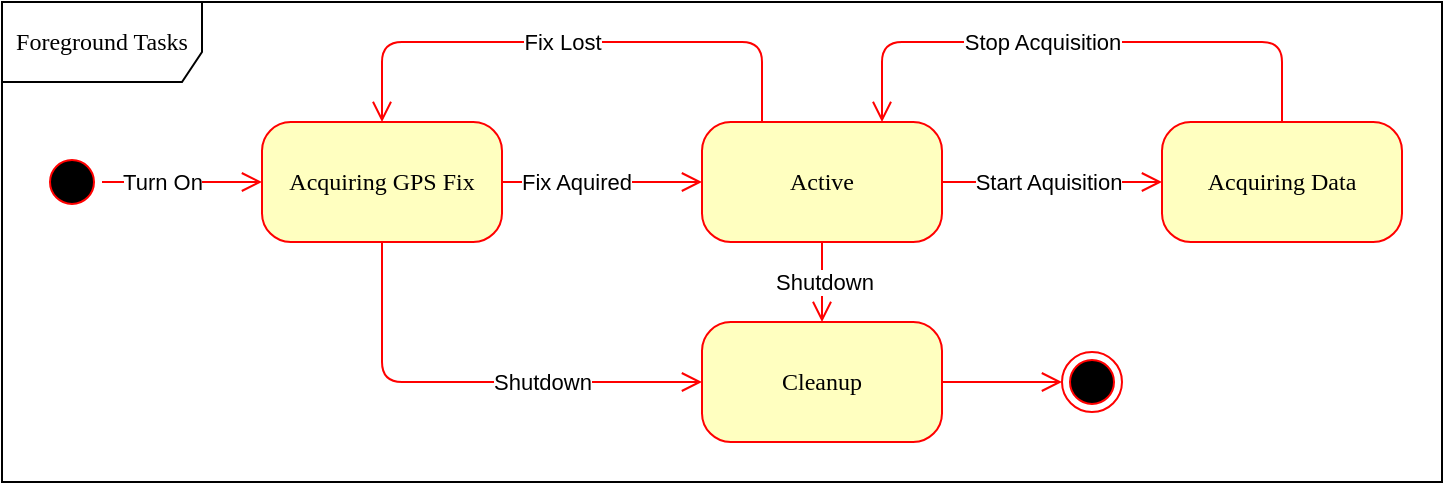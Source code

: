 <mxfile version="17.2.3" type="github">
  <diagram name="Page-1" id="58cdce13-f638-feb5-8d6f-7d28b1aa9fa0">
    <mxGraphModel dx="907" dy="1293" grid="1" gridSize="10" guides="1" tooltips="1" connect="1" arrows="1" fold="1" page="1" pageScale="1" pageWidth="1100" pageHeight="850" background="none" math="0" shadow="0">
      <root>
        <mxCell id="0" />
        <mxCell id="1" parent="0" />
        <mxCell id="E-dEQivBG-XzeHHKCT47-10" value="Foreground Tasks" style="shape=umlFrame;whiteSpace=wrap;html=1;rounded=1;shadow=0;comic=0;labelBackgroundColor=none;strokeWidth=1;fontFamily=Verdana;fontSize=12;align=center;width=100;height=40;" parent="1" vertex="1">
          <mxGeometry x="110" y="60" width="720" height="240" as="geometry" />
        </mxCell>
        <mxCell id="382b91b5511bd0f7-1" value="" style="ellipse;html=1;shape=startState;fillColor=#000000;strokeColor=#ff0000;rounded=1;shadow=0;comic=0;labelBackgroundColor=none;fontFamily=Verdana;fontSize=12;fontColor=#000000;align=center;direction=south;" parent="1" vertex="1">
          <mxGeometry x="130" y="135" width="30" height="30" as="geometry" />
        </mxCell>
        <mxCell id="382b91b5511bd0f7-6" value="Acquiring GPS Fix " style="rounded=1;whiteSpace=wrap;html=1;arcSize=24;fillColor=#ffffc0;strokeColor=#ff0000;shadow=0;comic=0;labelBackgroundColor=none;fontFamily=Verdana;fontSize=12;fontColor=#000000;align=center;" parent="1" vertex="1">
          <mxGeometry x="240" y="120" width="120" height="60" as="geometry" />
        </mxCell>
        <mxCell id="382b91b5511bd0f7-7" value="Cleanup" style="rounded=1;whiteSpace=wrap;html=1;arcSize=24;fillColor=#ffffc0;strokeColor=#ff0000;shadow=0;comic=0;labelBackgroundColor=none;fontFamily=Verdana;fontSize=12;fontColor=#000000;align=center;" parent="1" vertex="1">
          <mxGeometry x="460" y="220" width="120" height="60" as="geometry" />
        </mxCell>
        <mxCell id="2a3bc250acf0617d-9" style="edgeStyle=orthogonalEdgeStyle;html=1;labelBackgroundColor=none;endArrow=open;endSize=8;strokeColor=#ff0000;fontFamily=Verdana;fontSize=12;align=left;" parent="1" source="382b91b5511bd0f7-1" target="382b91b5511bd0f7-6" edge="1">
          <mxGeometry relative="1" as="geometry" />
        </mxCell>
        <mxCell id="E-dEQivBG-XzeHHKCT47-2" value="Turn On" style="edgeLabel;html=1;align=center;verticalAlign=middle;resizable=0;points=[];" parent="2a3bc250acf0617d-9" vertex="1" connectable="0">
          <mxGeometry x="0.221" y="1" relative="1" as="geometry">
            <mxPoint x="-19" y="1" as="offset" />
          </mxGeometry>
        </mxCell>
        <mxCell id="E-dEQivBG-XzeHHKCT47-1" value="" style="ellipse;html=1;shape=endState;fillColor=#000000;strokeColor=#ff0000;rounded=1;shadow=0;comic=0;labelBackgroundColor=none;fontFamily=Verdana;fontSize=12;fontColor=#000000;align=center;" parent="1" vertex="1">
          <mxGeometry x="640" y="235" width="30" height="30" as="geometry" />
        </mxCell>
        <mxCell id="E-dEQivBG-XzeHHKCT47-3" value="Active" style="rounded=1;whiteSpace=wrap;html=1;arcSize=24;fillColor=#ffffc0;strokeColor=#ff0000;shadow=0;comic=0;labelBackgroundColor=none;fontFamily=Verdana;fontSize=12;fontColor=#000000;align=center;" parent="1" vertex="1">
          <mxGeometry x="460" y="120" width="120" height="60" as="geometry" />
        </mxCell>
        <mxCell id="E-dEQivBG-XzeHHKCT47-4" style="edgeStyle=orthogonalEdgeStyle;html=1;labelBackgroundColor=none;endArrow=open;endSize=8;strokeColor=#ff0000;fontFamily=Verdana;fontSize=12;align=left;exitX=1;exitY=0.5;exitDx=0;exitDy=0;entryX=0;entryY=0.5;entryDx=0;entryDy=0;" parent="1" source="382b91b5511bd0f7-6" target="E-dEQivBG-XzeHHKCT47-3" edge="1">
          <mxGeometry relative="1" as="geometry">
            <mxPoint x="510" y="270" as="sourcePoint" />
            <Array as="points" />
            <mxPoint x="420" y="150" as="targetPoint" />
          </mxGeometry>
        </mxCell>
        <mxCell id="E-dEQivBG-XzeHHKCT47-5" value="Fix Aquired" style="edgeLabel;html=1;align=center;verticalAlign=middle;resizable=0;points=[];" parent="E-dEQivBG-XzeHHKCT47-4" vertex="1" connectable="0">
          <mxGeometry x="-0.325" y="1" relative="1" as="geometry">
            <mxPoint x="3" y="1" as="offset" />
          </mxGeometry>
        </mxCell>
        <mxCell id="E-dEQivBG-XzeHHKCT47-6" value="Acquiring Data" style="rounded=1;whiteSpace=wrap;html=1;arcSize=24;fillColor=#ffffc0;strokeColor=#ff0000;shadow=0;comic=0;labelBackgroundColor=none;fontFamily=Verdana;fontSize=12;fontColor=#000000;align=center;" parent="1" vertex="1">
          <mxGeometry x="690" y="120" width="120" height="60" as="geometry" />
        </mxCell>
        <mxCell id="E-dEQivBG-XzeHHKCT47-7" style="edgeStyle=orthogonalEdgeStyle;html=1;exitX=1;exitY=0.5;entryX=0;entryY=0.5;labelBackgroundColor=none;endArrow=open;endSize=8;strokeColor=#ff0000;fontFamily=Verdana;fontSize=12;align=left;entryDx=0;entryDy=0;exitDx=0;exitDy=0;" parent="1" source="E-dEQivBG-XzeHHKCT47-3" target="E-dEQivBG-XzeHHKCT47-6" edge="1">
          <mxGeometry relative="1" as="geometry">
            <mxPoint x="590" y="320" as="sourcePoint" />
            <mxPoint x="550" y="275" as="targetPoint" />
          </mxGeometry>
        </mxCell>
        <mxCell id="E-dEQivBG-XzeHHKCT47-8" value="Start Aquisition" style="edgeLabel;html=1;align=center;verticalAlign=middle;resizable=0;points=[];" parent="E-dEQivBG-XzeHHKCT47-7" vertex="1" connectable="0">
          <mxGeometry x="-0.323" relative="1" as="geometry">
            <mxPoint x="16" as="offset" />
          </mxGeometry>
        </mxCell>
        <mxCell id="E-dEQivBG-XzeHHKCT47-12" style="edgeStyle=orthogonalEdgeStyle;html=1;exitX=0.5;exitY=0;entryX=0.75;entryY=0;labelBackgroundColor=none;endArrow=open;endSize=8;strokeColor=#ff0000;fontFamily=Verdana;fontSize=12;align=left;entryDx=0;entryDy=0;exitDx=0;exitDy=0;" parent="1" source="E-dEQivBG-XzeHHKCT47-6" target="E-dEQivBG-XzeHHKCT47-3" edge="1">
          <mxGeometry relative="1" as="geometry">
            <mxPoint x="590" y="160" as="sourcePoint" />
            <mxPoint x="950" y="150" as="targetPoint" />
            <Array as="points">
              <mxPoint x="750" y="80" />
              <mxPoint x="550" y="80" />
            </Array>
          </mxGeometry>
        </mxCell>
        <mxCell id="E-dEQivBG-XzeHHKCT47-13" value="Stop Acquisition  " style="edgeLabel;html=1;align=center;verticalAlign=middle;resizable=0;points=[];" parent="E-dEQivBG-XzeHHKCT47-12" vertex="1" connectable="0">
          <mxGeometry x="-0.323" relative="1" as="geometry">
            <mxPoint x="-65" as="offset" />
          </mxGeometry>
        </mxCell>
        <mxCell id="E-dEQivBG-XzeHHKCT47-20" style="edgeStyle=orthogonalEdgeStyle;html=1;exitX=0.5;exitY=1;entryX=0;entryY=0.5;labelBackgroundColor=none;endArrow=open;endSize=8;strokeColor=#ff0000;fontFamily=Verdana;fontSize=12;align=left;entryDx=0;entryDy=0;exitDx=0;exitDy=0;" parent="1" source="382b91b5511bd0f7-6" target="382b91b5511bd0f7-7" edge="1">
          <mxGeometry relative="1" as="geometry">
            <mxPoint x="590" y="160" as="sourcePoint" />
            <mxPoint x="720" y="160" as="targetPoint" />
            <Array as="points">
              <mxPoint x="300" y="250" />
            </Array>
          </mxGeometry>
        </mxCell>
        <mxCell id="E-dEQivBG-XzeHHKCT47-21" value="Shutdown" style="edgeLabel;html=1;align=center;verticalAlign=middle;resizable=0;points=[];" parent="E-dEQivBG-XzeHHKCT47-20" vertex="1" connectable="0">
          <mxGeometry x="-0.323" relative="1" as="geometry">
            <mxPoint x="72" as="offset" />
          </mxGeometry>
        </mxCell>
        <mxCell id="E-dEQivBG-XzeHHKCT47-22" style="edgeStyle=orthogonalEdgeStyle;html=1;exitX=0.5;exitY=1;entryX=0.5;entryY=0;labelBackgroundColor=none;endArrow=open;endSize=8;strokeColor=#ff0000;fontFamily=Verdana;fontSize=12;align=left;entryDx=0;entryDy=0;exitDx=0;exitDy=0;" parent="1" source="E-dEQivBG-XzeHHKCT47-3" target="382b91b5511bd0f7-7" edge="1">
          <mxGeometry relative="1" as="geometry">
            <mxPoint x="310" y="190" as="sourcePoint" />
            <mxPoint x="470" y="260" as="targetPoint" />
            <Array as="points" />
          </mxGeometry>
        </mxCell>
        <mxCell id="E-dEQivBG-XzeHHKCT47-24" style="edgeStyle=orthogonalEdgeStyle;html=1;exitX=1;exitY=0.5;entryX=0;entryY=0.5;labelBackgroundColor=none;endArrow=open;endSize=8;strokeColor=#ff0000;fontFamily=Verdana;fontSize=12;align=left;entryDx=0;entryDy=0;exitDx=0;exitDy=0;" parent="1" source="382b91b5511bd0f7-7" target="E-dEQivBG-XzeHHKCT47-1" edge="1">
          <mxGeometry relative="1" as="geometry">
            <mxPoint x="310" y="190" as="sourcePoint" />
            <mxPoint x="470" y="260" as="targetPoint" />
            <Array as="points">
              <mxPoint x="630" y="250" />
              <mxPoint x="630" y="250" />
            </Array>
          </mxGeometry>
        </mxCell>
        <mxCell id="E-dEQivBG-XzeHHKCT47-25" value="Shutdown " style="edgeLabel;html=1;align=center;verticalAlign=middle;resizable=0;points=[];" parent="E-dEQivBG-XzeHHKCT47-24" vertex="1" connectable="0">
          <mxGeometry x="-0.323" relative="1" as="geometry">
            <mxPoint x="-80" y="-50" as="offset" />
          </mxGeometry>
        </mxCell>
        <mxCell id="_8E7MWxsPKYza4dlXM-j-3" style="edgeStyle=orthogonalEdgeStyle;html=1;labelBackgroundColor=none;endArrow=open;endSize=8;strokeColor=#ff0000;fontFamily=Verdana;fontSize=12;align=left;exitX=0.25;exitY=0;exitDx=0;exitDy=0;entryX=0.5;entryY=0;entryDx=0;entryDy=0;" edge="1" parent="1" source="E-dEQivBG-XzeHHKCT47-3" target="382b91b5511bd0f7-6">
          <mxGeometry relative="1" as="geometry">
            <mxPoint x="370" y="160" as="sourcePoint" />
            <Array as="points">
              <mxPoint x="490" y="80" />
              <mxPoint x="300" y="80" />
            </Array>
            <mxPoint x="470" y="160" as="targetPoint" />
          </mxGeometry>
        </mxCell>
        <mxCell id="_8E7MWxsPKYza4dlXM-j-4" value="Fix Lost" style="edgeLabel;html=1;align=center;verticalAlign=middle;resizable=0;points=[];" vertex="1" connectable="0" parent="_8E7MWxsPKYza4dlXM-j-3">
          <mxGeometry x="-0.325" y="1" relative="1" as="geometry">
            <mxPoint x="-49" y="-1" as="offset" />
          </mxGeometry>
        </mxCell>
      </root>
    </mxGraphModel>
  </diagram>
</mxfile>
